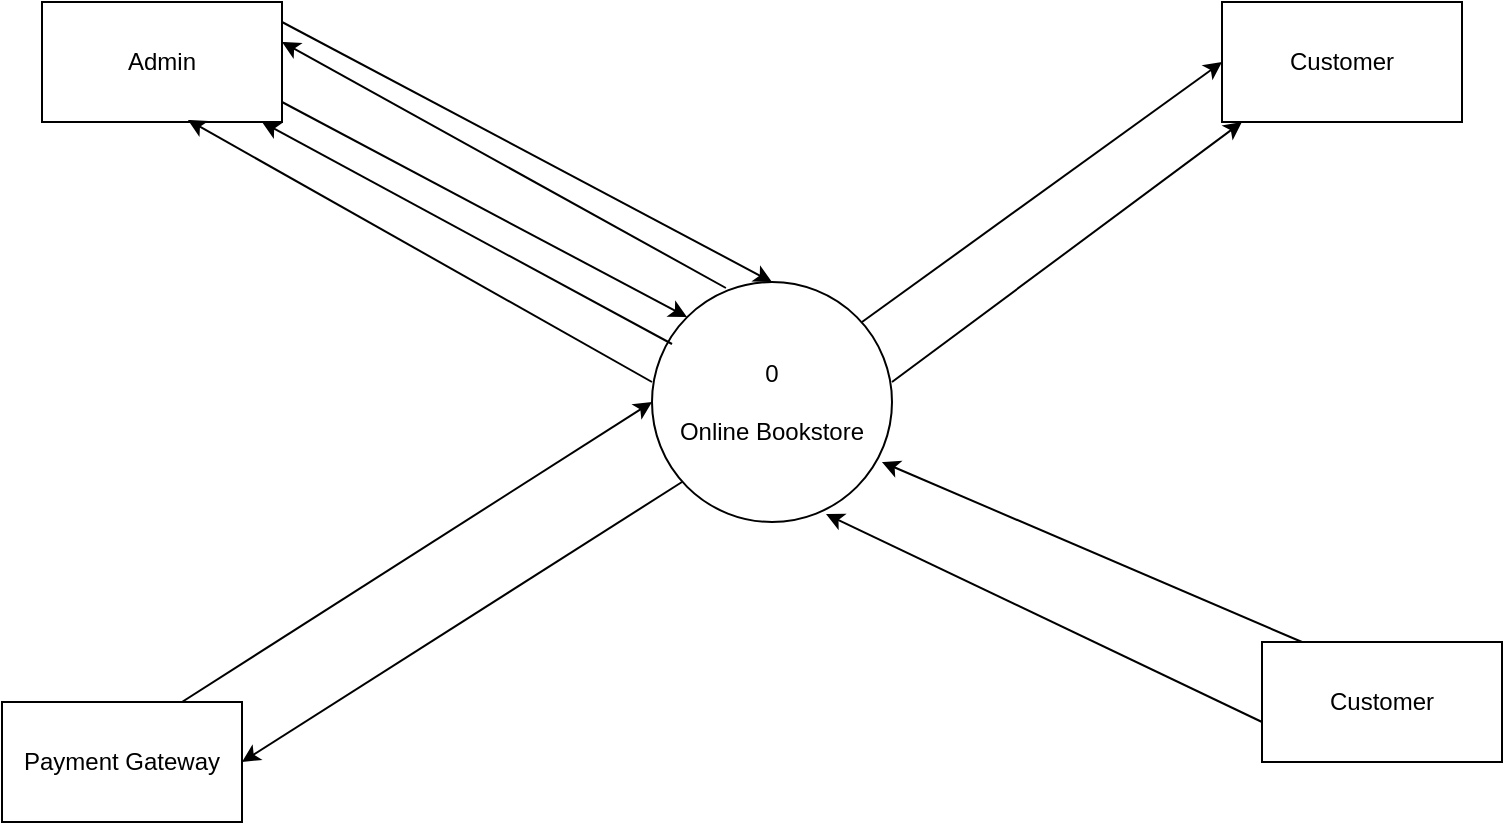 <mxfile version="24.1.0" type="device">
  <diagram name="Page-1" id="O0uWC9LVgjedRftWDqUZ">
    <mxGraphModel dx="802" dy="556" grid="1" gridSize="10" guides="1" tooltips="1" connect="1" arrows="1" fold="1" page="1" pageScale="1" pageWidth="850" pageHeight="1100" math="0" shadow="0">
      <root>
        <mxCell id="0" />
        <mxCell id="1" parent="0" />
        <mxCell id="_r9zeUCOG8eR3q2O2uUE-1" value="0&lt;div&gt;&lt;br&gt;&lt;/div&gt;&lt;div&gt;Online Bookstore&lt;/div&gt;" style="ellipse;whiteSpace=wrap;html=1;aspect=fixed;" vertex="1" parent="1">
          <mxGeometry x="365" y="260" width="120" height="120" as="geometry" />
        </mxCell>
        <mxCell id="_r9zeUCOG8eR3q2O2uUE-2" value="Admin" style="rounded=0;whiteSpace=wrap;html=1;" vertex="1" parent="1">
          <mxGeometry x="60" y="120" width="120" height="60" as="geometry" />
        </mxCell>
        <mxCell id="_r9zeUCOG8eR3q2O2uUE-3" value="Customer" style="rounded=0;whiteSpace=wrap;html=1;" vertex="1" parent="1">
          <mxGeometry x="650" y="120" width="120" height="60" as="geometry" />
        </mxCell>
        <mxCell id="_r9zeUCOG8eR3q2O2uUE-4" value="Payment Gateway" style="rounded=0;whiteSpace=wrap;html=1;" vertex="1" parent="1">
          <mxGeometry x="40" y="470" width="120" height="60" as="geometry" />
        </mxCell>
        <mxCell id="_r9zeUCOG8eR3q2O2uUE-7" value="Customer" style="rounded=0;whiteSpace=wrap;html=1;" vertex="1" parent="1">
          <mxGeometry x="670" y="440" width="120" height="60" as="geometry" />
        </mxCell>
        <mxCell id="_r9zeUCOG8eR3q2O2uUE-9" value="" style="endArrow=classic;html=1;rounded=0;entryX=0;entryY=0.5;entryDx=0;entryDy=0;" edge="1" parent="1" target="_r9zeUCOG8eR3q2O2uUE-3">
          <mxGeometry width="50" height="50" relative="1" as="geometry">
            <mxPoint x="470" y="280" as="sourcePoint" />
            <mxPoint x="520" y="230" as="targetPoint" />
          </mxGeometry>
        </mxCell>
        <mxCell id="_r9zeUCOG8eR3q2O2uUE-10" value="" style="endArrow=classic;html=1;rounded=0;entryX=0.083;entryY=1;entryDx=0;entryDy=0;entryPerimeter=0;" edge="1" parent="1" target="_r9zeUCOG8eR3q2O2uUE-3">
          <mxGeometry width="50" height="50" relative="1" as="geometry">
            <mxPoint x="485" y="310" as="sourcePoint" />
            <mxPoint x="535" y="260" as="targetPoint" />
          </mxGeometry>
        </mxCell>
        <mxCell id="_r9zeUCOG8eR3q2O2uUE-11" value="" style="endArrow=classic;html=1;rounded=0;entryX=0.958;entryY=0.75;entryDx=0;entryDy=0;entryPerimeter=0;" edge="1" parent="1" target="_r9zeUCOG8eR3q2O2uUE-1">
          <mxGeometry width="50" height="50" relative="1" as="geometry">
            <mxPoint x="690" y="440" as="sourcePoint" />
            <mxPoint x="740" y="390" as="targetPoint" />
          </mxGeometry>
        </mxCell>
        <mxCell id="_r9zeUCOG8eR3q2O2uUE-12" value="" style="endArrow=classic;html=1;rounded=0;entryX=0.725;entryY=0.967;entryDx=0;entryDy=0;entryPerimeter=0;" edge="1" parent="1" target="_r9zeUCOG8eR3q2O2uUE-1">
          <mxGeometry width="50" height="50" relative="1" as="geometry">
            <mxPoint x="670" y="480" as="sourcePoint" />
            <mxPoint x="720" y="430" as="targetPoint" />
          </mxGeometry>
        </mxCell>
        <mxCell id="_r9zeUCOG8eR3q2O2uUE-13" value="" style="endArrow=classic;html=1;rounded=0;entryX=0;entryY=0.5;entryDx=0;entryDy=0;" edge="1" parent="1" target="_r9zeUCOG8eR3q2O2uUE-1">
          <mxGeometry width="50" height="50" relative="1" as="geometry">
            <mxPoint x="130" y="470" as="sourcePoint" />
            <mxPoint x="180" y="420" as="targetPoint" />
          </mxGeometry>
        </mxCell>
        <mxCell id="_r9zeUCOG8eR3q2O2uUE-14" value="" style="endArrow=classic;html=1;rounded=0;entryX=1;entryY=0.5;entryDx=0;entryDy=0;" edge="1" parent="1" target="_r9zeUCOG8eR3q2O2uUE-4">
          <mxGeometry width="50" height="50" relative="1" as="geometry">
            <mxPoint x="380" y="360" as="sourcePoint" />
            <mxPoint x="430" y="310" as="targetPoint" />
          </mxGeometry>
        </mxCell>
        <mxCell id="_r9zeUCOG8eR3q2O2uUE-15" value="" style="endArrow=classic;html=1;rounded=0;entryX=0.608;entryY=0.983;entryDx=0;entryDy=0;entryPerimeter=0;" edge="1" parent="1" target="_r9zeUCOG8eR3q2O2uUE-2">
          <mxGeometry width="50" height="50" relative="1" as="geometry">
            <mxPoint x="365" y="310" as="sourcePoint" />
            <mxPoint x="415" y="260" as="targetPoint" />
          </mxGeometry>
        </mxCell>
        <mxCell id="_r9zeUCOG8eR3q2O2uUE-17" value="" style="endArrow=classic;html=1;rounded=0;" edge="1" parent="1">
          <mxGeometry width="50" height="50" relative="1" as="geometry">
            <mxPoint x="375" y="291" as="sourcePoint" />
            <mxPoint x="170" y="180" as="targetPoint" />
          </mxGeometry>
        </mxCell>
        <mxCell id="_r9zeUCOG8eR3q2O2uUE-18" value="" style="endArrow=classic;html=1;rounded=0;entryX=0;entryY=0;entryDx=0;entryDy=0;" edge="1" parent="1" target="_r9zeUCOG8eR3q2O2uUE-1">
          <mxGeometry width="50" height="50" relative="1" as="geometry">
            <mxPoint x="180" y="170" as="sourcePoint" />
            <mxPoint x="230" y="120" as="targetPoint" />
          </mxGeometry>
        </mxCell>
        <mxCell id="_r9zeUCOG8eR3q2O2uUE-19" value="" style="endArrow=classic;html=1;rounded=0;entryX=0.608;entryY=0.983;entryDx=0;entryDy=0;entryPerimeter=0;exitX=0.308;exitY=0.025;exitDx=0;exitDy=0;exitPerimeter=0;" edge="1" parent="1" source="_r9zeUCOG8eR3q2O2uUE-1">
          <mxGeometry width="50" height="50" relative="1" as="geometry">
            <mxPoint x="412" y="271" as="sourcePoint" />
            <mxPoint x="180" y="140" as="targetPoint" />
          </mxGeometry>
        </mxCell>
        <mxCell id="_r9zeUCOG8eR3q2O2uUE-20" value="" style="endArrow=classic;html=1;rounded=0;entryX=0.5;entryY=0;entryDx=0;entryDy=0;" edge="1" parent="1" target="_r9zeUCOG8eR3q2O2uUE-1">
          <mxGeometry width="50" height="50" relative="1" as="geometry">
            <mxPoint x="180" y="130" as="sourcePoint" />
            <mxPoint x="230" y="80" as="targetPoint" />
          </mxGeometry>
        </mxCell>
      </root>
    </mxGraphModel>
  </diagram>
</mxfile>
